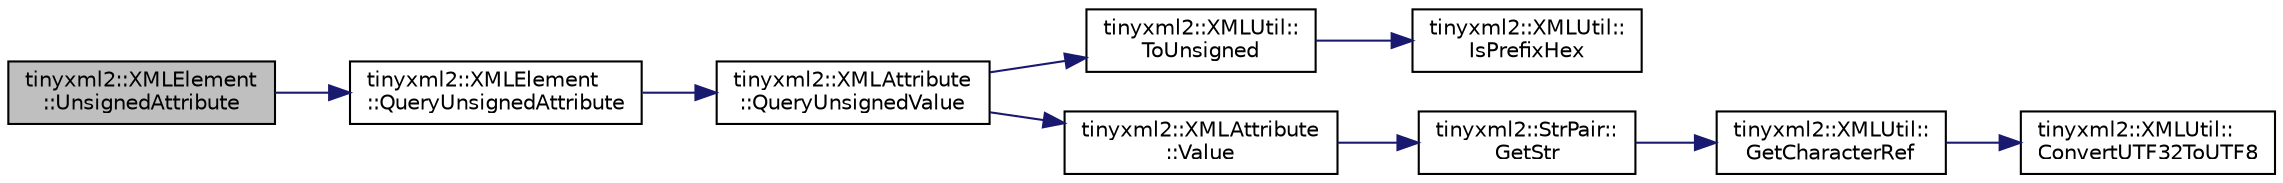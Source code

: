 digraph "tinyxml2::XMLElement::UnsignedAttribute"
{
 // LATEX_PDF_SIZE
  edge [fontname="Helvetica",fontsize="10",labelfontname="Helvetica",labelfontsize="10"];
  node [fontname="Helvetica",fontsize="10",shape=record];
  rankdir="LR";
  Node1 [label="tinyxml2::XMLElement\l::UnsignedAttribute",height=0.2,width=0.4,color="black", fillcolor="grey75", style="filled", fontcolor="black",tooltip="See IntAttribute()"];
  Node1 -> Node2 [color="midnightblue",fontsize="10",style="solid"];
  Node2 [label="tinyxml2::XMLElement\l::QueryUnsignedAttribute",height=0.2,width=0.4,color="black", fillcolor="white", style="filled",URL="$classtinyxml2_1_1XMLElement.html#a26fc84cbfba6769dafcfbf256c05e22f",tooltip="See QueryIntAttribute()"];
  Node2 -> Node3 [color="midnightblue",fontsize="10",style="solid"];
  Node3 [label="tinyxml2::XMLAttribute\l::QueryUnsignedValue",height=0.2,width=0.4,color="black", fillcolor="white", style="filled",URL="$classtinyxml2_1_1XMLAttribute.html#a48a7f3496f1415832e451bd8d09c9cb9",tooltip="See QueryIntValue."];
  Node3 -> Node4 [color="midnightblue",fontsize="10",style="solid"];
  Node4 [label="tinyxml2::XMLUtil::\lToUnsigned",height=0.2,width=0.4,color="black", fillcolor="white", style="filled",URL="$classtinyxml2_1_1XMLUtil.html#a210c8637d5eb4ce3d4625294af0efc2f",tooltip=" "];
  Node4 -> Node5 [color="midnightblue",fontsize="10",style="solid"];
  Node5 [label="tinyxml2::XMLUtil::\lIsPrefixHex",height=0.2,width=0.4,color="black", fillcolor="white", style="filled",URL="$classtinyxml2_1_1XMLUtil.html#a28c5a73c3d557ae0090191ef31d2f59a",tooltip=" "];
  Node3 -> Node6 [color="midnightblue",fontsize="10",style="solid"];
  Node6 [label="tinyxml2::XMLAttribute\l::Value",height=0.2,width=0.4,color="black", fillcolor="white", style="filled",URL="$classtinyxml2_1_1XMLAttribute.html#ab1c5cd993f836a771818ca408994b14e",tooltip="The value of the attribute."];
  Node6 -> Node7 [color="midnightblue",fontsize="10",style="solid"];
  Node7 [label="tinyxml2::StrPair::\lGetStr",height=0.2,width=0.4,color="black", fillcolor="white", style="filled",URL="$classtinyxml2_1_1StrPair.html#ad87e3d11330f5e689ba1e7e54c023b57",tooltip=" "];
  Node7 -> Node8 [color="midnightblue",fontsize="10",style="solid"];
  Node8 [label="tinyxml2::XMLUtil::\lGetCharacterRef",height=0.2,width=0.4,color="black", fillcolor="white", style="filled",URL="$classtinyxml2_1_1XMLUtil.html#a5a96e5144a8d693dc4bcd783d9964648",tooltip=" "];
  Node8 -> Node9 [color="midnightblue",fontsize="10",style="solid"];
  Node9 [label="tinyxml2::XMLUtil::\lConvertUTF32ToUTF8",height=0.2,width=0.4,color="black", fillcolor="white", style="filled",URL="$classtinyxml2_1_1XMLUtil.html#a31c00d5c5dfb38382de1dfcaf4be3595",tooltip=" "];
}
